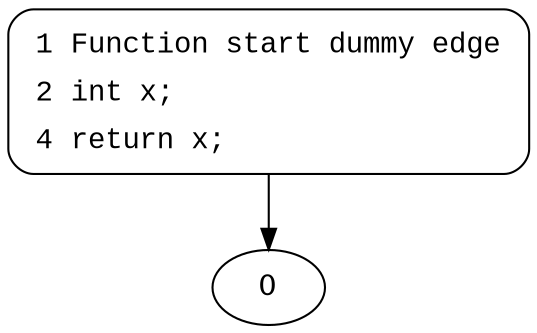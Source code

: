 digraph unknown {
1 [style="filled,bold" penwidth="1" fillcolor="white" fontname="Courier New" shape="Mrecord" label=<<table border="0" cellborder="0" cellpadding="3" bgcolor="white"><tr><td align="right">1</td><td align="left">Function start dummy edge</td></tr><tr><td align="right">2</td><td align="left">int x;</td></tr><tr><td align="right">4</td><td align="left">return x;</td></tr></table>>]
1 -> 0[label=""]
}